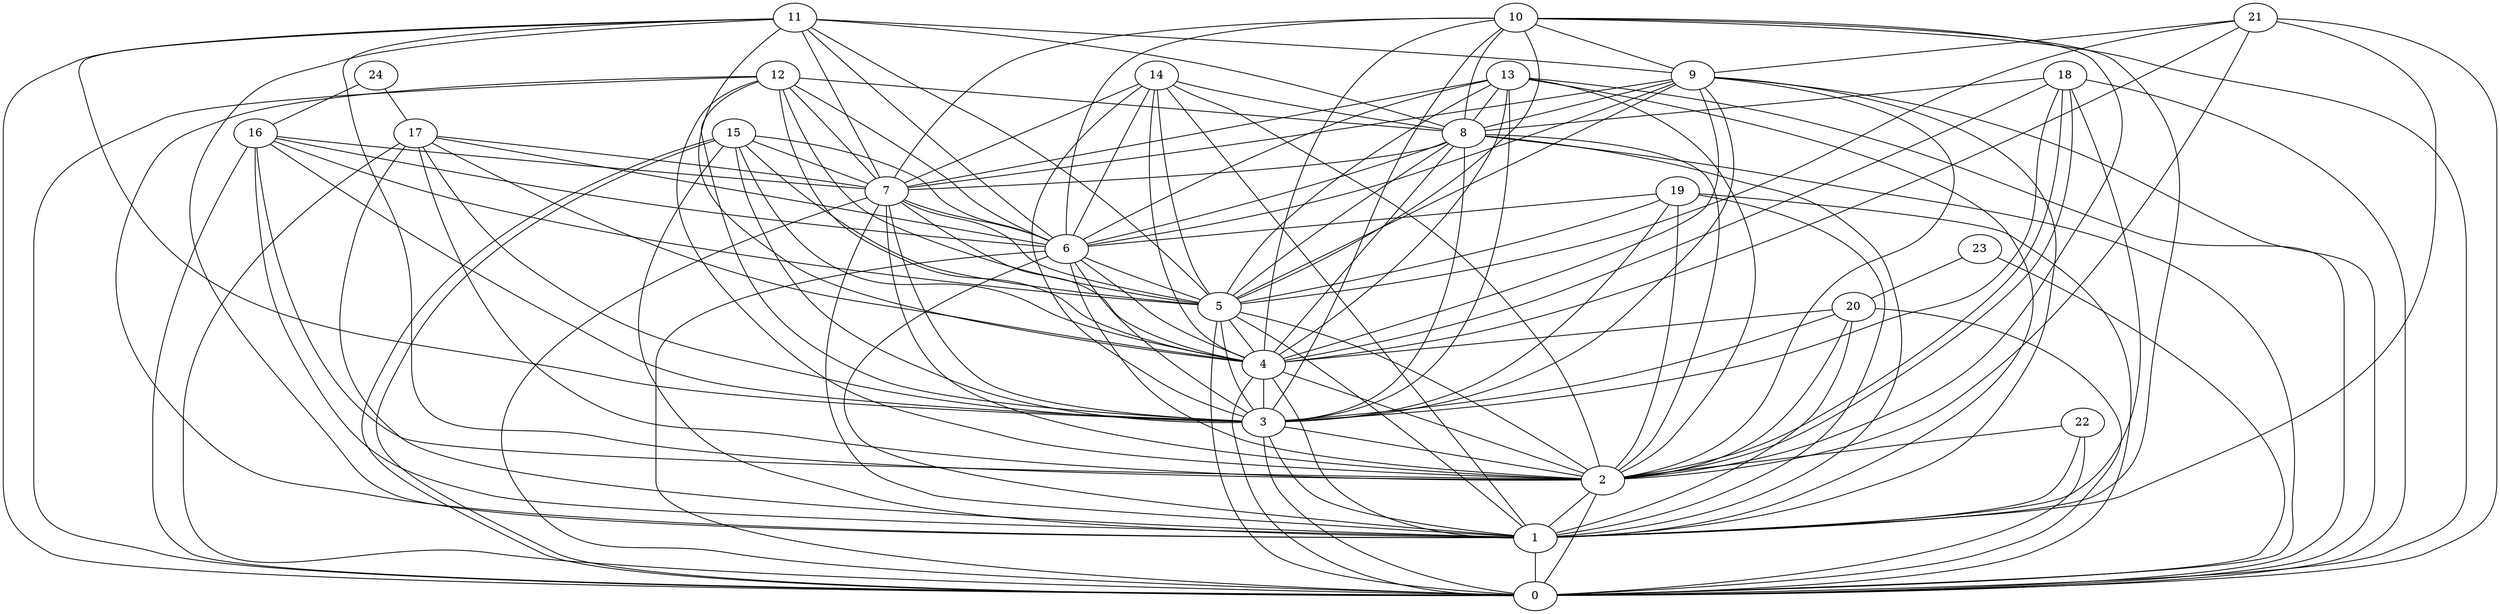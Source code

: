 graph G {
0;
1;
2;
3;
4;
5;
6;
7;
8;
9;
10;
11;
12;
13;
14;
15;
16;
17;
18;
19;
20;
21;
22;
23;
24;
24--16 ;
24--17 ;
23--20 ;
23--0 ;
22--1 ;
22--0 ;
22--2 ;
21--4 ;
21--5 ;
21--9 ;
21--0 ;
21--2 ;
21--1 ;
20--4 ;
20--2 ;
20--3 ;
20--1 ;
20--0 ;
19--5 ;
19--6 ;
19--3 ;
19--1 ;
19--2 ;
19--0 ;
18--2 ;
18--2 ;
18--8 ;
18--4 ;
18--1 ;
18--3 ;
18--0 ;
17--4 ;
17--3 ;
17--2 ;
17--1 ;
17--0 ;
17--7 ;
17--6 ;
16--2 ;
16--1 ;
16--6 ;
16--0 ;
16--3 ;
16--7 ;
16--5 ;
15--0 ;
15--7 ;
15--4 ;
15--1 ;
15--0 ;
15--3 ;
15--6 ;
15--5 ;
14--3 ;
14--6 ;
14--8 ;
14--1 ;
14--5 ;
14--7 ;
14--4 ;
14--2 ;
13--2 ;
13--1 ;
13--4 ;
13--8 ;
13--7 ;
13--3 ;
13--5 ;
13--6 ;
13--0 ;
12--1 ;
12--6 ;
12--4 ;
12--7 ;
12--8 ;
12--3 ;
12--2 ;
12--0 ;
12--5 ;
11--1 ;
11--5 ;
11--3 ;
11--8 ;
11--7 ;
11--9 ;
11--6 ;
11--2 ;
11--0 ;
11--4 ;
10--5 ;
10--3 ;
10--7 ;
10--2 ;
10--4 ;
10--0 ;
10--8 ;
10--1 ;
10--6 ;
10--9 ;
9--4 ;
9--2 ;
9--0 ;
9--3 ;
9--1 ;
9--7 ;
9--8 ;
9--6 ;
9--5 ;
8--5 ;
8--4 ;
8--1 ;
8--2 ;
8--7 ;
8--3 ;
8--6 ;
8--0 ;
7--5 ;
7--6 ;
7--1 ;
7--2 ;
7--3 ;
7--4 ;
7--0 ;
6--2 ;
6--3 ;
6--1 ;
6--0 ;
6--5 ;
6--4 ;
5--2 ;
5--3 ;
5--1 ;
5--0 ;
5--4 ;
4--3 ;
4--0 ;
4--2 ;
4--1 ;
3--1 ;
3--2 ;
3--0 ;
2--1 ;
2--0 ;
1--0 ;
}
